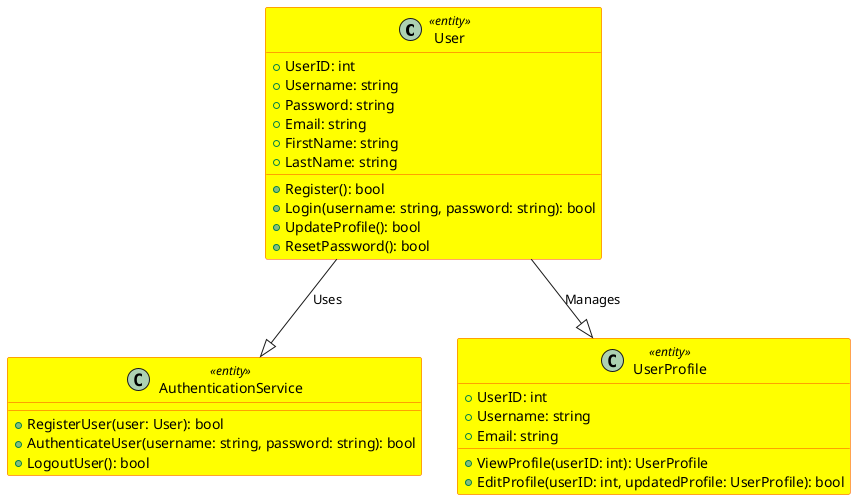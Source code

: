 @startuml

class User <<entity>> {
  + UserID: int
  + Username: string
  + Password: string
  + Email: string
  + FirstName: string
  + LastName: string
  + Register(): bool
  + Login(username: string, password: string): bool
  + UpdateProfile(): bool
  + ResetPassword(): bool
}

class AuthenticationService <<entity>> {
  + RegisterUser(user: User): bool
  + AuthenticateUser(username: string, password: string): bool
  + LogoutUser(): bool
}

class UserProfile <<entity>> {
  + UserID: int
  + Username: string
  + Email: string
  + ViewProfile(userID: int): UserProfile
  + EditProfile(userID: int, updatedProfile: UserProfile): bool
}

User --|> AuthenticationService: Uses
User --|> UserProfile: Manages

skinparam class {
  BackgroundColor yellow
  ArrowColor Yellow
  BorderColor OrangeRed
  skinparam stereotypeCBackgroundColor OrangeRed
}

@enduml


